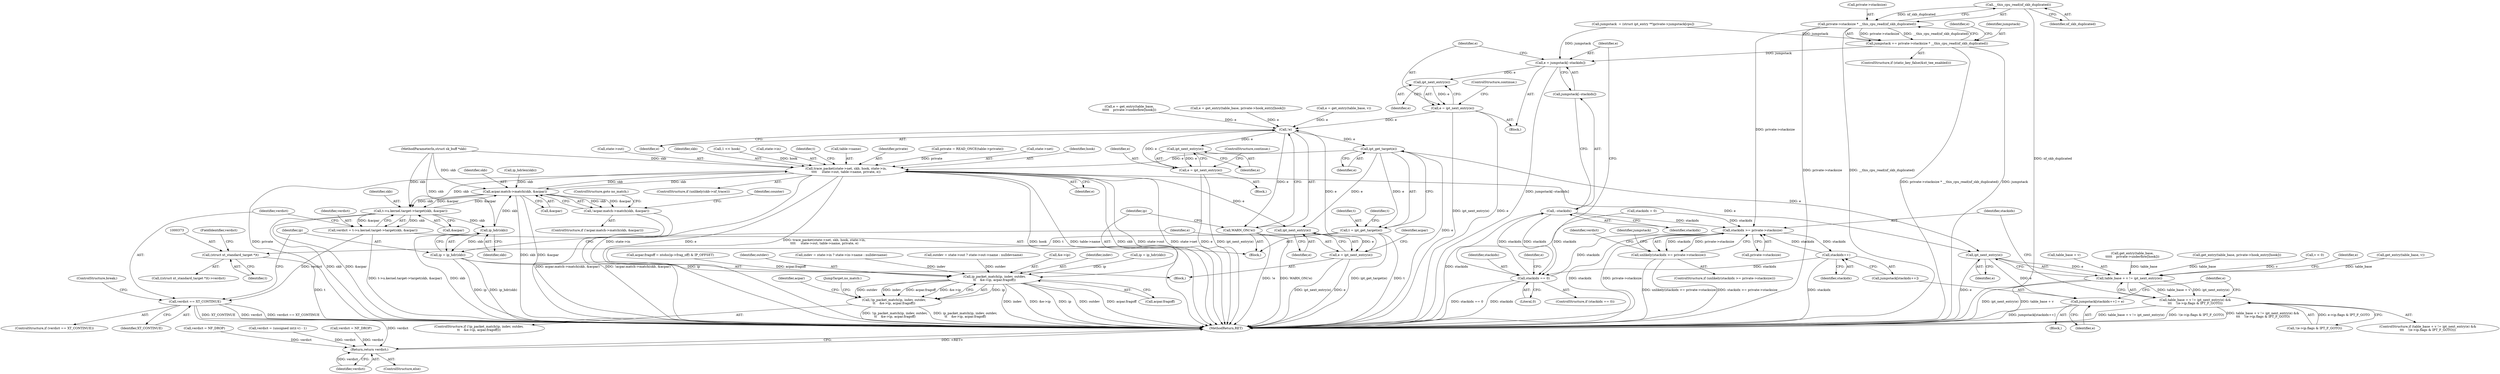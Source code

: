 digraph "0_linux_57ebd808a97d7c5b1e1afb937c2db22beba3c1f8_0@API" {
"1000242" [label="(Call,__this_cpu_read(nf_skb_duplicated))"];
"1000238" [label="(Call,private->stacksize * __this_cpu_read(nf_skb_duplicated))"];
"1000236" [label="(Call,jumpstack += private->stacksize * __this_cpu_read(nf_skb_duplicated))"];
"1000411" [label="(Call,e = jumpstack[--stackidx])"];
"1000419" [label="(Call,ipt_next_entry(e))"];
"1000417" [label="(Call,e = ipt_next_entry(e))"];
"1000259" [label="(Call,!e)"];
"1000258" [label="(Call,WARN_ON(!e))"];
"1000278" [label="(Call,ipt_next_entry(e))"];
"1000276" [label="(Call,e = ipt_next_entry(e))"];
"1000323" [label="(Call,ipt_get_target(e))"];
"1000321" [label="(Call,t = ipt_get_target(e))"];
"1000372" [label="(Call,(struct xt_standard_target *)t)"];
"1000339" [label="(Call,trace_packet(state->net, skb, hook, state->in,\n\t\t\t\t     state->out, table->name, private, e))"];
"1000302" [label="(Call,acpar.match->match(skb, &acpar))"];
"1000301" [label="(Call,!acpar.match->match(skb, &acpar))"];
"1000483" [label="(Call,t->u.kernel.target->target(skb, &acpar))"];
"1000481" [label="(Call,verdict = t->u.kernel.target->target(skb, &acpar))"];
"1000488" [label="(Call,verdict == XT_CONTINUE)"];
"1000517" [label="(Return,return verdict;)"];
"1000494" [label="(Call,ip_hdr(skb))"];
"1000492" [label="(Call,ip = ip_hdr(skb))"];
"1000263" [label="(Call,ip_packet_match(ip, indev, outdev,\n\t\t    &e->ip, acpar.fragoff))"];
"1000262" [label="(Call,!ip_packet_match(ip, indev, outdev,\n\t\t    &e->ip, acpar.fragoff))"];
"1000428" [label="(Call,ipt_next_entry(e))"];
"1000424" [label="(Call,table_base + v != ipt_next_entry(e))"];
"1000423" [label="(Call,table_base + v != ipt_next_entry(e) &&\n\t\t\t    !(e->ip.flags & IPT_F_GOTO))"];
"1000451" [label="(Call,jumpstack[stackidx++] = e)"];
"1000498" [label="(Call,ipt_next_entry(e))"];
"1000496" [label="(Call,e = ipt_next_entry(e))"];
"1000441" [label="(Call,stackidx >= private->stacksize)"];
"1000440" [label="(Call,unlikely(stackidx >= private->stacksize))"];
"1000454" [label="(Call,stackidx++)"];
"1000396" [label="(Call,stackidx == 0)"];
"1000415" [label="(Call,--stackidx)"];
"1000243" [label="(Identifier,nf_skb_duplicated)"];
"1000254" [label="(Block,)"];
"1000498" [label="(Call,ipt_next_entry(e))"];
"1000355" [label="(Identifier,e)"];
"1000482" [label="(Identifier,verdict)"];
"1000321" [label="(Call,t = ipt_get_target(e))"];
"1000494" [label="(Call,ip_hdr(skb))"];
"1000170" [label="(Call,acpar.fragoff = ntohs(ip->frag_off) & IP_OFFSET)"];
"1000452" [label="(Call,jumpstack[stackidx++])"];
"1000284" [label="(Identifier,acpar)"];
"1000322" [label="(Identifier,t)"];
"1000266" [label="(Identifier,outdev)"];
"1000481" [label="(Call,verdict = t->u.kernel.target->target(skb, &acpar))"];
"1000495" [label="(Identifier,skb)"];
"1000262" [label="(Call,!ip_packet_match(ip, indev, outdev,\n\t\t    &e->ip, acpar.fragoff))"];
"1000484" [label="(Identifier,skb)"];
"1000442" [label="(Identifier,stackidx)"];
"1000489" [label="(Identifier,verdict)"];
"1000344" [label="(Identifier,hook)"];
"1000348" [label="(Call,state->out)"];
"1000491" [label="(Block,)"];
"1000487" [label="(ControlStructure,if (verdict == XT_CONTINUE))"];
"1000499" [label="(Identifier,e)"];
"1000278" [label="(Call,ipt_next_entry(e))"];
"1000413" [label="(Call,jumpstack[--stackidx])"];
"1000246" [label="(Call,get_entry(table_base, private->hook_entry[hook]))"];
"1000518" [label="(Identifier,verdict)"];
"1000516" [label="(ControlStructure,else)"];
"1000455" [label="(Identifier,stackidx)"];
"1000410" [label="(Block,)"];
"1000259" [label="(Call,!e)"];
"1000422" [label="(ControlStructure,if (table_base + v != ipt_next_entry(e) &&\n\t\t\t    !(e->ip.flags & IPT_F_GOTO)))"];
"1000371" [label="(Call,((struct xt_standard_target *)t)->verdict)"];
"1000424" [label="(Call,table_base + v != ipt_next_entry(e))"];
"1000271" [label="(Call,acpar.fragoff)"];
"1000146" [label="(Call,indev = state->in ? state->in->name : nulldevname)"];
"1000343" [label="(Identifier,skb)"];
"1000377" [label="(Call,v < 0)"];
"1000275" [label="(JumpTarget,no_match:)"];
"1000242" [label="(Call,__this_cpu_read(nf_skb_duplicated))"];
"1000323" [label="(Call,ipt_get_target(e))"];
"1000505" [label="(Identifier,acpar)"];
"1000280" [label="(ControlStructure,continue;)"];
"1000245" [label="(Identifier,e)"];
"1000303" [label="(Identifier,skb)"];
"1000451" [label="(Call,jumpstack[stackidx++] = e)"];
"1000398" [label="(Literal,0)"];
"1000419" [label="(Call,ipt_next_entry(e))"];
"1000434" [label="(Identifier,e)"];
"1000519" [label="(MethodReturn,RET)"];
"1000244" [label="(Call,e = get_entry(table_base, private->hook_entry[hook]))"];
"1000429" [label="(Identifier,e)"];
"1000264" [label="(Identifier,ip)"];
"1000440" [label="(Call,unlikely(stackidx >= private->stacksize))"];
"1000459" [label="(Call,get_entry(table_base, v))"];
"1000334" [label="(ControlStructure,if (unlikely(skb->nf_trace)))"];
"1000261" [label="(ControlStructure,if (!ip_packet_match(ip, indev, outdev,\n\t\t    &e->ip, acpar.fragoff)))"];
"1000202" [label="(Call,1 << hook)"];
"1000304" [label="(Call,&acpar)"];
"1000302" [label="(Call,acpar.match->match(skb, &acpar))"];
"1000490" [label="(Identifier,XT_CONTINUE)"];
"1000438" [label="(Block,)"];
"1000308" [label="(Identifier,counter)"];
"1000430" [label="(Call,!(e->ip.flags & IPT_F_GOTO))"];
"1000184" [label="(Call,ip_hdrlen(skb))"];
"1000238" [label="(Call,private->stacksize * __this_cpu_read(nf_skb_duplicated))"];
"1000277" [label="(Identifier,e)"];
"1000301" [label="(Call,!acpar.match->match(skb, &acpar))"];
"1000441" [label="(Call,stackidx >= private->stacksize)"];
"1000260" [label="(Identifier,e)"];
"1000397" [label="(Identifier,stackidx)"];
"1000345" [label="(Call,state->in)"];
"1000139" [label="(Call,stackidx = 0)"];
"1000232" [label="(ControlStructure,if (static_key_false(&xt_tee_enabled)))"];
"1000395" [label="(ControlStructure,if (stackidx == 0))"];
"1000126" [label="(Call,verdict = NF_DROP)"];
"1000324" [label="(Identifier,e)"];
"1000375" [label="(FieldIdentifier,verdict)"];
"1000493" [label="(Identifier,ip)"];
"1000457" [label="(Call,e = get_entry(table_base, v))"];
"1000458" [label="(Identifier,e)"];
"1000456" [label="(Identifier,e)"];
"1000158" [label="(Call,outdev = state->out ? state->out->name : nulldevname)"];
"1000418" [label="(Identifier,e)"];
"1000400" [label="(Call,e = get_entry(table_base,\n\t\t\t\t\t    private->underflow[hook]))"];
"1000330" [label="(Identifier,t)"];
"1000362" [label="(Identifier,t)"];
"1000306" [label="(ControlStructure,goto no_match;)"];
"1000411" [label="(Call,e = jumpstack[--stackidx])"];
"1000267" [label="(Call,&e->ip)"];
"1000339" [label="(Call,trace_packet(state->net, skb, hook, state->in,\n\t\t\t\t     state->out, table->name, private, e))"];
"1000454" [label="(Call,stackidx++)"];
"1000453" [label="(Identifier,jumpstack)"];
"1000492" [label="(Call,ip = ip_hdr(skb))"];
"1000351" [label="(Call,table->name)"];
"1000412" [label="(Identifier,e)"];
"1000417" [label="(Call,e = ipt_next_entry(e))"];
"1000265" [label="(Identifier,indev)"];
"1000423" [label="(Call,table_base + v != ipt_next_entry(e) &&\n\t\t\t    !(e->ip.flags & IPT_F_GOTO))"];
"1000420" [label="(Identifier,e)"];
"1000497" [label="(Identifier,e)"];
"1000258" [label="(Call,WARN_ON(!e))"];
"1000300" [label="(ControlStructure,if (!acpar.match->match(skb, &acpar)))"];
"1000428" [label="(Call,ipt_next_entry(e))"];
"1000276" [label="(Call,e = ipt_next_entry(e))"];
"1000401" [label="(Identifier,e)"];
"1000223" [label="(Call,jumpstack  = (struct ipt_entry **)private->jumpstack[cpu])"];
"1000237" [label="(Identifier,jumpstack)"];
"1000263" [label="(Call,ip_packet_match(ip, indev, outdev,\n\t\t    &e->ip, acpar.fragoff))"];
"1000415" [label="(Call,--stackidx)"];
"1000274" [label="(Block,)"];
"1000485" [label="(Call,&acpar)"];
"1000111" [label="(MethodParameterIn,struct sk_buff *skb)"];
"1000448" [label="(Identifier,verdict)"];
"1000488" [label="(Call,verdict == XT_CONTINUE)"];
"1000496" [label="(Call,e = ipt_next_entry(e))"];
"1000386" [label="(Call,verdict = (unsigned int)(-v) - 1)"];
"1000502" [label="(ControlStructure,break;)"];
"1000517" [label="(Return,return verdict;)"];
"1000279" [label="(Identifier,e)"];
"1000354" [label="(Identifier,private)"];
"1000209" [label="(Call,private = READ_ONCE(table->private))"];
"1000425" [label="(Call,table_base + v)"];
"1000447" [label="(Call,verdict = NF_DROP)"];
"1000372" [label="(Call,(struct xt_standard_target *)t)"];
"1000374" [label="(Identifier,t)"];
"1000236" [label="(Call,jumpstack += private->stacksize * __this_cpu_read(nf_skb_duplicated))"];
"1000396" [label="(Call,stackidx == 0)"];
"1000340" [label="(Call,state->net)"];
"1000483" [label="(Call,t->u.kernel.target->target(skb, &acpar))"];
"1000142" [label="(Call,ip = ip_hdr(skb))"];
"1000402" [label="(Call,get_entry(table_base,\n\t\t\t\t\t    private->underflow[hook]))"];
"1000416" [label="(Identifier,stackidx)"];
"1000439" [label="(ControlStructure,if (unlikely(stackidx >= private->stacksize)))"];
"1000421" [label="(ControlStructure,continue;)"];
"1000443" [label="(Call,private->stacksize)"];
"1000239" [label="(Call,private->stacksize)"];
"1000242" -> "1000238"  [label="AST: "];
"1000242" -> "1000243"  [label="CFG: "];
"1000243" -> "1000242"  [label="AST: "];
"1000238" -> "1000242"  [label="CFG: "];
"1000242" -> "1000519"  [label="DDG: nf_skb_duplicated"];
"1000242" -> "1000238"  [label="DDG: nf_skb_duplicated"];
"1000238" -> "1000236"  [label="AST: "];
"1000239" -> "1000238"  [label="AST: "];
"1000236" -> "1000238"  [label="CFG: "];
"1000238" -> "1000519"  [label="DDG: private->stacksize"];
"1000238" -> "1000519"  [label="DDG: __this_cpu_read(nf_skb_duplicated)"];
"1000238" -> "1000236"  [label="DDG: private->stacksize"];
"1000238" -> "1000236"  [label="DDG: __this_cpu_read(nf_skb_duplicated)"];
"1000238" -> "1000441"  [label="DDG: private->stacksize"];
"1000236" -> "1000232"  [label="AST: "];
"1000237" -> "1000236"  [label="AST: "];
"1000245" -> "1000236"  [label="CFG: "];
"1000236" -> "1000519"  [label="DDG: jumpstack"];
"1000236" -> "1000519"  [label="DDG: private->stacksize * __this_cpu_read(nf_skb_duplicated)"];
"1000223" -> "1000236"  [label="DDG: jumpstack"];
"1000236" -> "1000411"  [label="DDG: jumpstack"];
"1000411" -> "1000410"  [label="AST: "];
"1000411" -> "1000413"  [label="CFG: "];
"1000412" -> "1000411"  [label="AST: "];
"1000413" -> "1000411"  [label="AST: "];
"1000418" -> "1000411"  [label="CFG: "];
"1000411" -> "1000519"  [label="DDG: jumpstack[--stackidx]"];
"1000223" -> "1000411"  [label="DDG: jumpstack"];
"1000411" -> "1000419"  [label="DDG: e"];
"1000419" -> "1000417"  [label="AST: "];
"1000419" -> "1000420"  [label="CFG: "];
"1000420" -> "1000419"  [label="AST: "];
"1000417" -> "1000419"  [label="CFG: "];
"1000419" -> "1000417"  [label="DDG: e"];
"1000417" -> "1000410"  [label="AST: "];
"1000418" -> "1000417"  [label="AST: "];
"1000421" -> "1000417"  [label="CFG: "];
"1000417" -> "1000519"  [label="DDG: e"];
"1000417" -> "1000519"  [label="DDG: ipt_next_entry(e)"];
"1000417" -> "1000259"  [label="DDG: e"];
"1000259" -> "1000258"  [label="AST: "];
"1000259" -> "1000260"  [label="CFG: "];
"1000260" -> "1000259"  [label="AST: "];
"1000258" -> "1000259"  [label="CFG: "];
"1000259" -> "1000258"  [label="DDG: e"];
"1000400" -> "1000259"  [label="DDG: e"];
"1000496" -> "1000259"  [label="DDG: e"];
"1000244" -> "1000259"  [label="DDG: e"];
"1000276" -> "1000259"  [label="DDG: e"];
"1000457" -> "1000259"  [label="DDG: e"];
"1000259" -> "1000278"  [label="DDG: e"];
"1000259" -> "1000323"  [label="DDG: e"];
"1000258" -> "1000254"  [label="AST: "];
"1000264" -> "1000258"  [label="CFG: "];
"1000258" -> "1000519"  [label="DDG: !e"];
"1000258" -> "1000519"  [label="DDG: WARN_ON(!e)"];
"1000278" -> "1000276"  [label="AST: "];
"1000278" -> "1000279"  [label="CFG: "];
"1000279" -> "1000278"  [label="AST: "];
"1000276" -> "1000278"  [label="CFG: "];
"1000278" -> "1000276"  [label="DDG: e"];
"1000276" -> "1000274"  [label="AST: "];
"1000277" -> "1000276"  [label="AST: "];
"1000280" -> "1000276"  [label="CFG: "];
"1000276" -> "1000519"  [label="DDG: ipt_next_entry(e)"];
"1000276" -> "1000519"  [label="DDG: e"];
"1000323" -> "1000321"  [label="AST: "];
"1000323" -> "1000324"  [label="CFG: "];
"1000324" -> "1000323"  [label="AST: "];
"1000321" -> "1000323"  [label="CFG: "];
"1000323" -> "1000519"  [label="DDG: e"];
"1000323" -> "1000321"  [label="DDG: e"];
"1000323" -> "1000339"  [label="DDG: e"];
"1000323" -> "1000428"  [label="DDG: e"];
"1000323" -> "1000498"  [label="DDG: e"];
"1000321" -> "1000254"  [label="AST: "];
"1000322" -> "1000321"  [label="AST: "];
"1000330" -> "1000321"  [label="CFG: "];
"1000321" -> "1000519"  [label="DDG: t"];
"1000321" -> "1000519"  [label="DDG: ipt_get_target(e)"];
"1000321" -> "1000372"  [label="DDG: t"];
"1000372" -> "1000371"  [label="AST: "];
"1000372" -> "1000374"  [label="CFG: "];
"1000373" -> "1000372"  [label="AST: "];
"1000374" -> "1000372"  [label="AST: "];
"1000375" -> "1000372"  [label="CFG: "];
"1000372" -> "1000519"  [label="DDG: t"];
"1000339" -> "1000334"  [label="AST: "];
"1000339" -> "1000355"  [label="CFG: "];
"1000340" -> "1000339"  [label="AST: "];
"1000343" -> "1000339"  [label="AST: "];
"1000344" -> "1000339"  [label="AST: "];
"1000345" -> "1000339"  [label="AST: "];
"1000348" -> "1000339"  [label="AST: "];
"1000351" -> "1000339"  [label="AST: "];
"1000354" -> "1000339"  [label="AST: "];
"1000355" -> "1000339"  [label="AST: "];
"1000362" -> "1000339"  [label="CFG: "];
"1000339" -> "1000519"  [label="DDG: trace_packet(state->net, skb, hook, state->in,\n\t\t\t\t     state->out, table->name, private, e)"];
"1000339" -> "1000519"  [label="DDG: hook"];
"1000339" -> "1000519"  [label="DDG: table->name"];
"1000339" -> "1000519"  [label="DDG: skb"];
"1000339" -> "1000519"  [label="DDG: state->out"];
"1000339" -> "1000519"  [label="DDG: state->net"];
"1000339" -> "1000519"  [label="DDG: private"];
"1000339" -> "1000519"  [label="DDG: state->in"];
"1000339" -> "1000519"  [label="DDG: e"];
"1000339" -> "1000302"  [label="DDG: skb"];
"1000302" -> "1000339"  [label="DDG: skb"];
"1000111" -> "1000339"  [label="DDG: skb"];
"1000202" -> "1000339"  [label="DDG: hook"];
"1000209" -> "1000339"  [label="DDG: private"];
"1000339" -> "1000428"  [label="DDG: e"];
"1000339" -> "1000483"  [label="DDG: skb"];
"1000339" -> "1000498"  [label="DDG: e"];
"1000302" -> "1000301"  [label="AST: "];
"1000302" -> "1000304"  [label="CFG: "];
"1000303" -> "1000302"  [label="AST: "];
"1000304" -> "1000302"  [label="AST: "];
"1000301" -> "1000302"  [label="CFG: "];
"1000302" -> "1000519"  [label="DDG: &acpar"];
"1000302" -> "1000519"  [label="DDG: skb"];
"1000302" -> "1000301"  [label="DDG: skb"];
"1000302" -> "1000301"  [label="DDG: &acpar"];
"1000184" -> "1000302"  [label="DDG: skb"];
"1000494" -> "1000302"  [label="DDG: skb"];
"1000111" -> "1000302"  [label="DDG: skb"];
"1000483" -> "1000302"  [label="DDG: &acpar"];
"1000302" -> "1000483"  [label="DDG: skb"];
"1000302" -> "1000483"  [label="DDG: &acpar"];
"1000301" -> "1000300"  [label="AST: "];
"1000306" -> "1000301"  [label="CFG: "];
"1000308" -> "1000301"  [label="CFG: "];
"1000301" -> "1000519"  [label="DDG: !acpar.match->match(skb, &acpar)"];
"1000301" -> "1000519"  [label="DDG: acpar.match->match(skb, &acpar)"];
"1000483" -> "1000481"  [label="AST: "];
"1000483" -> "1000485"  [label="CFG: "];
"1000484" -> "1000483"  [label="AST: "];
"1000485" -> "1000483"  [label="AST: "];
"1000481" -> "1000483"  [label="CFG: "];
"1000483" -> "1000519"  [label="DDG: &acpar"];
"1000483" -> "1000519"  [label="DDG: skb"];
"1000483" -> "1000481"  [label="DDG: skb"];
"1000483" -> "1000481"  [label="DDG: &acpar"];
"1000111" -> "1000483"  [label="DDG: skb"];
"1000483" -> "1000494"  [label="DDG: skb"];
"1000481" -> "1000254"  [label="AST: "];
"1000482" -> "1000481"  [label="AST: "];
"1000489" -> "1000481"  [label="CFG: "];
"1000481" -> "1000519"  [label="DDG: t->u.kernel.target->target(skb, &acpar)"];
"1000481" -> "1000488"  [label="DDG: verdict"];
"1000488" -> "1000487"  [label="AST: "];
"1000488" -> "1000490"  [label="CFG: "];
"1000489" -> "1000488"  [label="AST: "];
"1000490" -> "1000488"  [label="AST: "];
"1000493" -> "1000488"  [label="CFG: "];
"1000502" -> "1000488"  [label="CFG: "];
"1000488" -> "1000519"  [label="DDG: verdict"];
"1000488" -> "1000519"  [label="DDG: verdict == XT_CONTINUE"];
"1000488" -> "1000519"  [label="DDG: XT_CONTINUE"];
"1000488" -> "1000517"  [label="DDG: verdict"];
"1000517" -> "1000516"  [label="AST: "];
"1000517" -> "1000518"  [label="CFG: "];
"1000518" -> "1000517"  [label="AST: "];
"1000519" -> "1000517"  [label="CFG: "];
"1000517" -> "1000519"  [label="DDG: <RET>"];
"1000518" -> "1000517"  [label="DDG: verdict"];
"1000447" -> "1000517"  [label="DDG: verdict"];
"1000386" -> "1000517"  [label="DDG: verdict"];
"1000126" -> "1000517"  [label="DDG: verdict"];
"1000494" -> "1000492"  [label="AST: "];
"1000494" -> "1000495"  [label="CFG: "];
"1000495" -> "1000494"  [label="AST: "];
"1000492" -> "1000494"  [label="CFG: "];
"1000494" -> "1000519"  [label="DDG: skb"];
"1000494" -> "1000492"  [label="DDG: skb"];
"1000111" -> "1000494"  [label="DDG: skb"];
"1000492" -> "1000491"  [label="AST: "];
"1000493" -> "1000492"  [label="AST: "];
"1000497" -> "1000492"  [label="CFG: "];
"1000492" -> "1000519"  [label="DDG: ip_hdr(skb)"];
"1000492" -> "1000519"  [label="DDG: ip"];
"1000492" -> "1000263"  [label="DDG: ip"];
"1000263" -> "1000262"  [label="AST: "];
"1000263" -> "1000271"  [label="CFG: "];
"1000264" -> "1000263"  [label="AST: "];
"1000265" -> "1000263"  [label="AST: "];
"1000266" -> "1000263"  [label="AST: "];
"1000267" -> "1000263"  [label="AST: "];
"1000271" -> "1000263"  [label="AST: "];
"1000262" -> "1000263"  [label="CFG: "];
"1000263" -> "1000519"  [label="DDG: indev"];
"1000263" -> "1000519"  [label="DDG: &e->ip"];
"1000263" -> "1000519"  [label="DDG: ip"];
"1000263" -> "1000519"  [label="DDG: outdev"];
"1000263" -> "1000519"  [label="DDG: acpar.fragoff"];
"1000263" -> "1000262"  [label="DDG: ip"];
"1000263" -> "1000262"  [label="DDG: outdev"];
"1000263" -> "1000262"  [label="DDG: indev"];
"1000263" -> "1000262"  [label="DDG: acpar.fragoff"];
"1000263" -> "1000262"  [label="DDG: &e->ip"];
"1000142" -> "1000263"  [label="DDG: ip"];
"1000146" -> "1000263"  [label="DDG: indev"];
"1000158" -> "1000263"  [label="DDG: outdev"];
"1000170" -> "1000263"  [label="DDG: acpar.fragoff"];
"1000262" -> "1000261"  [label="AST: "];
"1000275" -> "1000262"  [label="CFG: "];
"1000284" -> "1000262"  [label="CFG: "];
"1000262" -> "1000519"  [label="DDG: ip_packet_match(ip, indev, outdev,\n\t\t    &e->ip, acpar.fragoff)"];
"1000262" -> "1000519"  [label="DDG: !ip_packet_match(ip, indev, outdev,\n\t\t    &e->ip, acpar.fragoff)"];
"1000428" -> "1000424"  [label="AST: "];
"1000428" -> "1000429"  [label="CFG: "];
"1000429" -> "1000428"  [label="AST: "];
"1000424" -> "1000428"  [label="CFG: "];
"1000428" -> "1000519"  [label="DDG: e"];
"1000428" -> "1000424"  [label="DDG: e"];
"1000428" -> "1000451"  [label="DDG: e"];
"1000424" -> "1000423"  [label="AST: "];
"1000425" -> "1000424"  [label="AST: "];
"1000434" -> "1000424"  [label="CFG: "];
"1000423" -> "1000424"  [label="CFG: "];
"1000424" -> "1000519"  [label="DDG: ipt_next_entry(e)"];
"1000424" -> "1000519"  [label="DDG: table_base + v"];
"1000424" -> "1000423"  [label="DDG: table_base + v"];
"1000424" -> "1000423"  [label="DDG: ipt_next_entry(e)"];
"1000459" -> "1000424"  [label="DDG: table_base"];
"1000402" -> "1000424"  [label="DDG: table_base"];
"1000246" -> "1000424"  [label="DDG: table_base"];
"1000377" -> "1000424"  [label="DDG: v"];
"1000423" -> "1000422"  [label="AST: "];
"1000423" -> "1000430"  [label="CFG: "];
"1000430" -> "1000423"  [label="AST: "];
"1000442" -> "1000423"  [label="CFG: "];
"1000458" -> "1000423"  [label="CFG: "];
"1000423" -> "1000519"  [label="DDG: table_base + v != ipt_next_entry(e) &&\n\t\t\t    !(e->ip.flags & IPT_F_GOTO)"];
"1000423" -> "1000519"  [label="DDG: table_base + v != ipt_next_entry(e)"];
"1000423" -> "1000519"  [label="DDG: !(e->ip.flags & IPT_F_GOTO)"];
"1000430" -> "1000423"  [label="DDG: e->ip.flags & IPT_F_GOTO"];
"1000451" -> "1000438"  [label="AST: "];
"1000451" -> "1000456"  [label="CFG: "];
"1000452" -> "1000451"  [label="AST: "];
"1000456" -> "1000451"  [label="AST: "];
"1000458" -> "1000451"  [label="CFG: "];
"1000451" -> "1000519"  [label="DDG: jumpstack[stackidx++]"];
"1000498" -> "1000496"  [label="AST: "];
"1000498" -> "1000499"  [label="CFG: "];
"1000499" -> "1000498"  [label="AST: "];
"1000496" -> "1000498"  [label="CFG: "];
"1000498" -> "1000496"  [label="DDG: e"];
"1000496" -> "1000491"  [label="AST: "];
"1000497" -> "1000496"  [label="AST: "];
"1000505" -> "1000496"  [label="CFG: "];
"1000496" -> "1000519"  [label="DDG: ipt_next_entry(e)"];
"1000496" -> "1000519"  [label="DDG: e"];
"1000441" -> "1000440"  [label="AST: "];
"1000441" -> "1000443"  [label="CFG: "];
"1000442" -> "1000441"  [label="AST: "];
"1000443" -> "1000441"  [label="AST: "];
"1000440" -> "1000441"  [label="CFG: "];
"1000441" -> "1000519"  [label="DDG: stackidx"];
"1000441" -> "1000519"  [label="DDG: private->stacksize"];
"1000441" -> "1000440"  [label="DDG: stackidx"];
"1000441" -> "1000440"  [label="DDG: private->stacksize"];
"1000454" -> "1000441"  [label="DDG: stackidx"];
"1000396" -> "1000441"  [label="DDG: stackidx"];
"1000139" -> "1000441"  [label="DDG: stackidx"];
"1000415" -> "1000441"  [label="DDG: stackidx"];
"1000441" -> "1000454"  [label="DDG: stackidx"];
"1000440" -> "1000439"  [label="AST: "];
"1000448" -> "1000440"  [label="CFG: "];
"1000453" -> "1000440"  [label="CFG: "];
"1000440" -> "1000519"  [label="DDG: unlikely(stackidx >= private->stacksize)"];
"1000440" -> "1000519"  [label="DDG: stackidx >= private->stacksize"];
"1000454" -> "1000452"  [label="AST: "];
"1000454" -> "1000455"  [label="CFG: "];
"1000455" -> "1000454"  [label="AST: "];
"1000452" -> "1000454"  [label="CFG: "];
"1000454" -> "1000519"  [label="DDG: stackidx"];
"1000454" -> "1000396"  [label="DDG: stackidx"];
"1000396" -> "1000395"  [label="AST: "];
"1000396" -> "1000398"  [label="CFG: "];
"1000397" -> "1000396"  [label="AST: "];
"1000398" -> "1000396"  [label="AST: "];
"1000401" -> "1000396"  [label="CFG: "];
"1000412" -> "1000396"  [label="CFG: "];
"1000396" -> "1000519"  [label="DDG: stackidx == 0"];
"1000396" -> "1000519"  [label="DDG: stackidx"];
"1000139" -> "1000396"  [label="DDG: stackidx"];
"1000415" -> "1000396"  [label="DDG: stackidx"];
"1000396" -> "1000415"  [label="DDG: stackidx"];
"1000415" -> "1000413"  [label="AST: "];
"1000415" -> "1000416"  [label="CFG: "];
"1000416" -> "1000415"  [label="AST: "];
"1000413" -> "1000415"  [label="CFG: "];
"1000415" -> "1000519"  [label="DDG: stackidx"];
}
